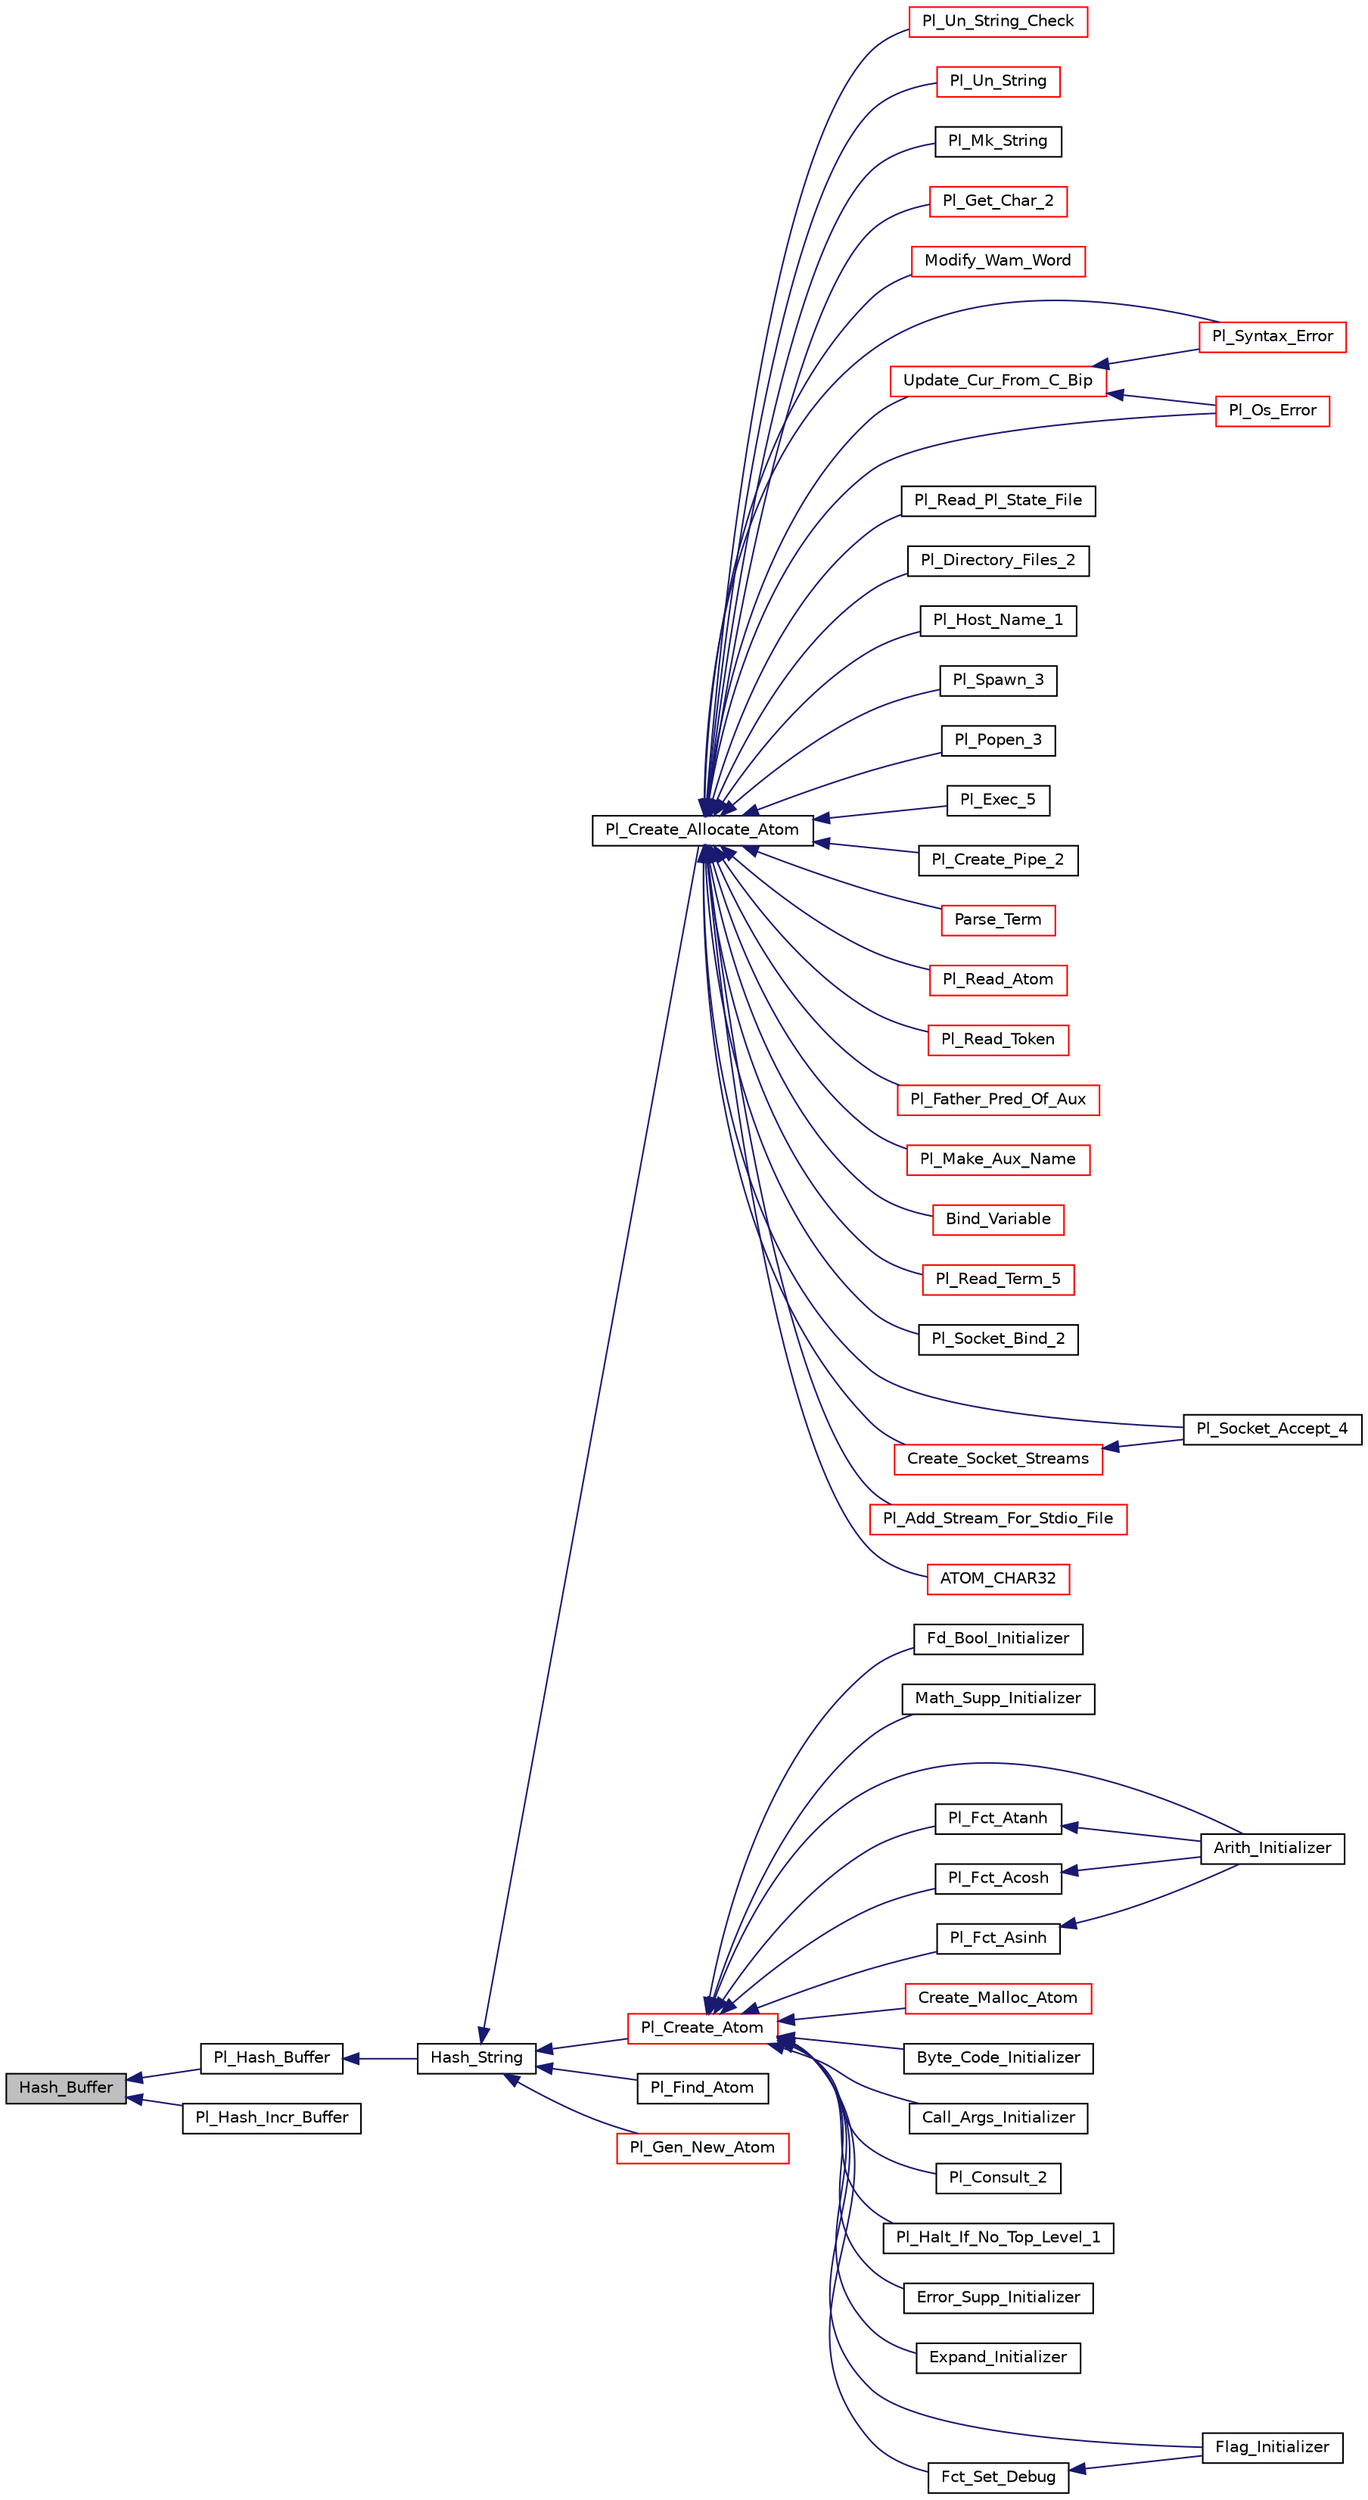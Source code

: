 digraph "Hash_Buffer"
{
  edge [fontname="Helvetica",fontsize="10",labelfontname="Helvetica",labelfontsize="10"];
  node [fontname="Helvetica",fontsize="10",shape=record];
  rankdir="LR";
  Node1 [label="Hash_Buffer",height=0.2,width=0.4,color="black", fillcolor="grey75", style="filled", fontcolor="black"];
  Node1 -> Node2 [dir="back",color="midnightblue",fontsize="10",style="solid"];
  Node2 [label="Pl_Hash_Buffer",height=0.2,width=0.4,color="black", fillcolor="white", style="filled",URL="$hash__fct_8h.html#a59393adcfbeeda198a890af25f29cf7c"];
  Node2 -> Node3 [dir="back",color="midnightblue",fontsize="10",style="solid"];
  Node3 [label="Hash_String",height=0.2,width=0.4,color="black", fillcolor="white", style="filled",URL="$atom_8c.html#a9ed09c0173fe0a0e6d0f90ec363687fe"];
  Node3 -> Node4 [dir="back",color="midnightblue",fontsize="10",style="solid"];
  Node4 [label="Pl_Create_Allocate_Atom",height=0.2,width=0.4,color="black", fillcolor="white", style="filled",URL="$atom_8h.html#a76a3983dda97458000ed903b9bc94f6c"];
  Node4 -> Node5 [dir="back",color="midnightblue",fontsize="10",style="solid"];
  Node5 [label="Pl_Un_String_Check",height=0.2,width=0.4,color="red", fillcolor="white", style="filled",URL="$c__supp_8h.html#aadb036ecc6069f9925f2b1250cc3a058"];
  Node4 -> Node6 [dir="back",color="midnightblue",fontsize="10",style="solid"];
  Node6 [label="Pl_Un_String",height=0.2,width=0.4,color="red", fillcolor="white", style="filled",URL="$c__supp_8h.html#a75c5fdf8cc9d0f0fd189de51f66d9655"];
  Node4 -> Node7 [dir="back",color="midnightblue",fontsize="10",style="solid"];
  Node7 [label="Pl_Mk_String",height=0.2,width=0.4,color="black", fillcolor="white", style="filled",URL="$c__supp_8h.html#a1e87ef3f9dbd61b7d7028e2e18d3a926"];
  Node4 -> Node8 [dir="back",color="midnightblue",fontsize="10",style="solid"];
  Node8 [label="Pl_Get_Char_2",height=0.2,width=0.4,color="red", fillcolor="white", style="filled",URL="$char__io__c_8c.html#a080ced92212fa7639a46b1bb16cbcf30"];
  Node4 -> Node9 [dir="back",color="midnightblue",fontsize="10",style="solid"];
  Node9 [label="Modify_Wam_Word",height=0.2,width=0.4,color="red", fillcolor="white", style="filled",URL="$debugger__c_8c.html#a038a5ba206b2861a848c62b9ec060b65"];
  Node4 -> Node10 [dir="back",color="midnightblue",fontsize="10",style="solid"];
  Node10 [label="Update_Cur_From_C_Bip",height=0.2,width=0.4,color="red", fillcolor="white", style="filled",URL="$error__supp_8c.html#aef1341aeb3ceb943d8e9d7d6f77b0582"];
  Node10 -> Node11 [dir="back",color="midnightblue",fontsize="10",style="solid"];
  Node11 [label="Pl_Syntax_Error",height=0.2,width=0.4,color="red", fillcolor="white", style="filled",URL="$error__supp_8h.html#a8bf7bb96d18b2385eb5e549a7fc25ccb"];
  Node10 -> Node12 [dir="back",color="midnightblue",fontsize="10",style="solid"];
  Node12 [label="Pl_Os_Error",height=0.2,width=0.4,color="red", fillcolor="white", style="filled",URL="$error__supp_8h.html#a76830f502895027f89f5430f7dcdd159"];
  Node4 -> Node11 [dir="back",color="midnightblue",fontsize="10",style="solid"];
  Node4 -> Node12 [dir="back",color="midnightblue",fontsize="10",style="solid"];
  Node4 -> Node13 [dir="back",color="midnightblue",fontsize="10",style="solid"];
  Node13 [label="Pl_Read_Pl_State_File",height=0.2,width=0.4,color="black", fillcolor="white", style="filled",URL="$flag__supp_8h.html#a6fb80438bca5ea3a8626da474b5111bc"];
  Node4 -> Node14 [dir="back",color="midnightblue",fontsize="10",style="solid"];
  Node14 [label="Pl_Directory_Files_2",height=0.2,width=0.4,color="black", fillcolor="white", style="filled",URL="$os__interf__c_8c.html#a054283b433b8460a7c04e81b4c43df2f"];
  Node4 -> Node15 [dir="back",color="midnightblue",fontsize="10",style="solid"];
  Node15 [label="Pl_Host_Name_1",height=0.2,width=0.4,color="black", fillcolor="white", style="filled",URL="$os__interf__c_8c.html#a4324525419034fbe31a887925737400f"];
  Node4 -> Node16 [dir="back",color="midnightblue",fontsize="10",style="solid"];
  Node16 [label="Pl_Spawn_3",height=0.2,width=0.4,color="black", fillcolor="white", style="filled",URL="$os__interf__c_8c.html#aed2810d942c8bfb1e7912897451fb1e3"];
  Node4 -> Node17 [dir="back",color="midnightblue",fontsize="10",style="solid"];
  Node17 [label="Pl_Popen_3",height=0.2,width=0.4,color="black", fillcolor="white", style="filled",URL="$os__interf__c_8c.html#a9d0485252a3b1c89182aa8c836af7343"];
  Node4 -> Node18 [dir="back",color="midnightblue",fontsize="10",style="solid"];
  Node18 [label="Pl_Exec_5",height=0.2,width=0.4,color="black", fillcolor="white", style="filled",URL="$os__interf__c_8c.html#aded08a658582be142616062585180aaa"];
  Node4 -> Node19 [dir="back",color="midnightblue",fontsize="10",style="solid"];
  Node19 [label="Pl_Create_Pipe_2",height=0.2,width=0.4,color="black", fillcolor="white", style="filled",URL="$os__interf__c_8c.html#ab3f1eca6ee6babddf88815166e3c08ee"];
  Node4 -> Node20 [dir="back",color="midnightblue",fontsize="10",style="solid"];
  Node20 [label="Parse_Term",height=0.2,width=0.4,color="red", fillcolor="white", style="filled",URL="$parse__supp_8c.html#ae03e3588605a54ec801f9f52c3983921"];
  Node4 -> Node21 [dir="back",color="midnightblue",fontsize="10",style="solid"];
  Node21 [label="Pl_Read_Atom",height=0.2,width=0.4,color="red", fillcolor="white", style="filled",URL="$parse__supp_8h.html#ac4272819d71e1fbfd3f7ac824a4cd9f4"];
  Node4 -> Node22 [dir="back",color="midnightblue",fontsize="10",style="solid"];
  Node22 [label="Pl_Read_Token",height=0.2,width=0.4,color="red", fillcolor="white", style="filled",URL="$parse__supp_8h.html#af01cd296c1ec2c9f36fc174562fcca9a"];
  Node4 -> Node23 [dir="back",color="midnightblue",fontsize="10",style="solid"];
  Node23 [label="Pl_Father_Pred_Of_Aux",height=0.2,width=0.4,color="red", fillcolor="white", style="filled",URL="$pred__supp_8h.html#a11ee7ce76d2cf9ed954eb59086228d2e"];
  Node4 -> Node24 [dir="back",color="midnightblue",fontsize="10",style="solid"];
  Node24 [label="Pl_Make_Aux_Name",height=0.2,width=0.4,color="red", fillcolor="white", style="filled",URL="$pred__supp_8h.html#a0116518f3303db9779c6cc3f5c2d878b"];
  Node4 -> Node25 [dir="back",color="midnightblue",fontsize="10",style="solid"];
  Node25 [label="Bind_Variable",height=0.2,width=0.4,color="red", fillcolor="white", style="filled",URL="$pretty__c_8c.html#a11fcf7012551c17045e0edd714f0c163"];
  Node4 -> Node26 [dir="back",color="midnightblue",fontsize="10",style="solid"];
  Node26 [label="Pl_Read_Term_5",height=0.2,width=0.4,color="red", fillcolor="white", style="filled",URL="$read__c_8c.html#ad383d406378b7b22f08a8382d1a80fb0"];
  Node4 -> Node27 [dir="back",color="midnightblue",fontsize="10",style="solid"];
  Node27 [label="Pl_Socket_Bind_2",height=0.2,width=0.4,color="black", fillcolor="white", style="filled",URL="$sockets__c_8c.html#aa1e6e178356d10d68da051d34dff64f1"];
  Node4 -> Node28 [dir="back",color="midnightblue",fontsize="10",style="solid"];
  Node28 [label="Pl_Socket_Accept_4",height=0.2,width=0.4,color="black", fillcolor="white", style="filled",URL="$sockets__c_8c.html#ae82e005638fc6d4c1cc9bb0fe3b3c6e3"];
  Node4 -> Node29 [dir="back",color="midnightblue",fontsize="10",style="solid"];
  Node29 [label="Create_Socket_Streams",height=0.2,width=0.4,color="red", fillcolor="white", style="filled",URL="$sockets__c_8c.html#a0d079005d2c64521c4431e8652047ec1"];
  Node29 -> Node28 [dir="back",color="midnightblue",fontsize="10",style="solid"];
  Node4 -> Node30 [dir="back",color="midnightblue",fontsize="10",style="solid"];
  Node30 [label="Pl_Add_Stream_For_Stdio_File",height=0.2,width=0.4,color="red", fillcolor="white", style="filled",URL="$stream__supp_8h.html#a4b575b16d8ce4212e975f935d57851f2"];
  Node4 -> Node31 [dir="back",color="midnightblue",fontsize="10",style="solid"];
  Node31 [label="ATOM_CHAR32",height=0.2,width=0.4,color="red", fillcolor="white", style="filled",URL="$atom_8h.html#ae3755451560fb2286cda72948613200f"];
  Node3 -> Node32 [dir="back",color="midnightblue",fontsize="10",style="solid"];
  Node32 [label="Pl_Create_Atom",height=0.2,width=0.4,color="red", fillcolor="white", style="filled",URL="$atom_8h.html#a068c993d95113a2ba7643918e68eedb3"];
  Node32 -> Node33 [dir="back",color="midnightblue",fontsize="10",style="solid"];
  Node33 [label="Fd_Bool_Initializer",height=0.2,width=0.4,color="black", fillcolor="white", style="filled",URL="$fd__bool__c_8c.html#a1a75f6073da95705cad602b580443664"];
  Node32 -> Node34 [dir="back",color="midnightblue",fontsize="10",style="solid"];
  Node34 [label="Math_Supp_Initializer",height=0.2,width=0.4,color="black", fillcolor="white", style="filled",URL="$math__supp_8c.html#a461e492934599bb99050cac0197fb1a2"];
  Node32 -> Node35 [dir="back",color="midnightblue",fontsize="10",style="solid"];
  Node35 [label="Arith_Initializer",height=0.2,width=0.4,color="black", fillcolor="white", style="filled",URL="$arith__inl__c_8c.html#a741422b3bcf3653225b1cb4ed6d5b571"];
  Node32 -> Node36 [dir="back",color="midnightblue",fontsize="10",style="solid"];
  Node36 [label="Pl_Fct_Atanh",height=0.2,width=0.4,color="black", fillcolor="white", style="filled",URL="$inl__protos_8h.html#ab3aee7265979843c90cdeb6c07bd5458"];
  Node36 -> Node35 [dir="back",color="midnightblue",fontsize="10",style="solid"];
  Node32 -> Node37 [dir="back",color="midnightblue",fontsize="10",style="solid"];
  Node37 [label="Pl_Fct_Acosh",height=0.2,width=0.4,color="black", fillcolor="white", style="filled",URL="$inl__protos_8h.html#a337695706751dc90ccc9b900977188ba"];
  Node37 -> Node35 [dir="back",color="midnightblue",fontsize="10",style="solid"];
  Node32 -> Node38 [dir="back",color="midnightblue",fontsize="10",style="solid"];
  Node38 [label="Pl_Fct_Asinh",height=0.2,width=0.4,color="black", fillcolor="white", style="filled",URL="$inl__protos_8h.html#afc02f5cff8069c07283e059a8545b31e"];
  Node38 -> Node35 [dir="back",color="midnightblue",fontsize="10",style="solid"];
  Node32 -> Node39 [dir="back",color="midnightblue",fontsize="10",style="solid"];
  Node39 [label="Create_Malloc_Atom",height=0.2,width=0.4,color="red", fillcolor="white", style="filled",URL="$atom__c_8c.html#a0955d501b8eac7be38108d9ab5ff7dd9"];
  Node32 -> Node40 [dir="back",color="midnightblue",fontsize="10",style="solid"];
  Node40 [label="Byte_Code_Initializer",height=0.2,width=0.4,color="black", fillcolor="white", style="filled",URL="$bc__supp_8c.html#affd179580fd234d803a76f318efa7061"];
  Node32 -> Node41 [dir="back",color="midnightblue",fontsize="10",style="solid"];
  Node41 [label="Call_Args_Initializer",height=0.2,width=0.4,color="black", fillcolor="white", style="filled",URL="$call__args__c_8c.html#adb02a3d568683af7698f8ab63889b9bb"];
  Node32 -> Node42 [dir="back",color="midnightblue",fontsize="10",style="solid"];
  Node42 [label="Pl_Consult_2",height=0.2,width=0.4,color="black", fillcolor="white", style="filled",URL="$consult__c_8c.html#a1aeea9f76cdfe478ce18d2262b45f36a"];
  Node32 -> Node43 [dir="back",color="midnightblue",fontsize="10",style="solid"];
  Node43 [label="Pl_Halt_If_No_Top_Level_1",height=0.2,width=0.4,color="black", fillcolor="white", style="filled",URL="$control__c_8c.html#a5c58fe74a5fcfe05a41d8aacb0f083be"];
  Node32 -> Node44 [dir="back",color="midnightblue",fontsize="10",style="solid"];
  Node44 [label="Error_Supp_Initializer",height=0.2,width=0.4,color="black", fillcolor="white", style="filled",URL="$error__supp_8c.html#a1d55363a4b7ae1994fbce692424fc5a0"];
  Node32 -> Node45 [dir="back",color="midnightblue",fontsize="10",style="solid"];
  Node45 [label="Expand_Initializer",height=0.2,width=0.4,color="black", fillcolor="white", style="filled",URL="$expand__c_8c.html#a914052071e0e3ddeb4a81e2950e21a36"];
  Node32 -> Node46 [dir="back",color="midnightblue",fontsize="10",style="solid"];
  Node46 [label="Flag_Initializer",height=0.2,width=0.4,color="black", fillcolor="white", style="filled",URL="$flag__c_8c.html#a59f3ad1db01faf58853f283b7de161a6"];
  Node32 -> Node47 [dir="back",color="midnightblue",fontsize="10",style="solid"];
  Node47 [label="Fct_Set_Debug",height=0.2,width=0.4,color="black", fillcolor="white", style="filled",URL="$flag__c_8c.html#ac9f022bfacd4bed335a3aaa3953e393a"];
  Node47 -> Node46 [dir="back",color="midnightblue",fontsize="10",style="solid"];
  Node3 -> Node48 [dir="back",color="midnightblue",fontsize="10",style="solid"];
  Node48 [label="Pl_Find_Atom",height=0.2,width=0.4,color="black", fillcolor="white", style="filled",URL="$atom_8h.html#a219d2c8a895fdc3aceee9cd609eb4ae3"];
  Node3 -> Node49 [dir="back",color="midnightblue",fontsize="10",style="solid"];
  Node49 [label="Pl_Gen_New_Atom",height=0.2,width=0.4,color="red", fillcolor="white", style="filled",URL="$atom_8h.html#aa3ca6203017a3debae6d043cc6cc888f"];
  Node1 -> Node50 [dir="back",color="midnightblue",fontsize="10",style="solid"];
  Node50 [label="Pl_Hash_Incr_Buffer",height=0.2,width=0.4,color="black", fillcolor="white", style="filled",URL="$hash__fct_8h.html#a4d8d5808e7eca2f4e1080e4d0e49ee08"];
}
